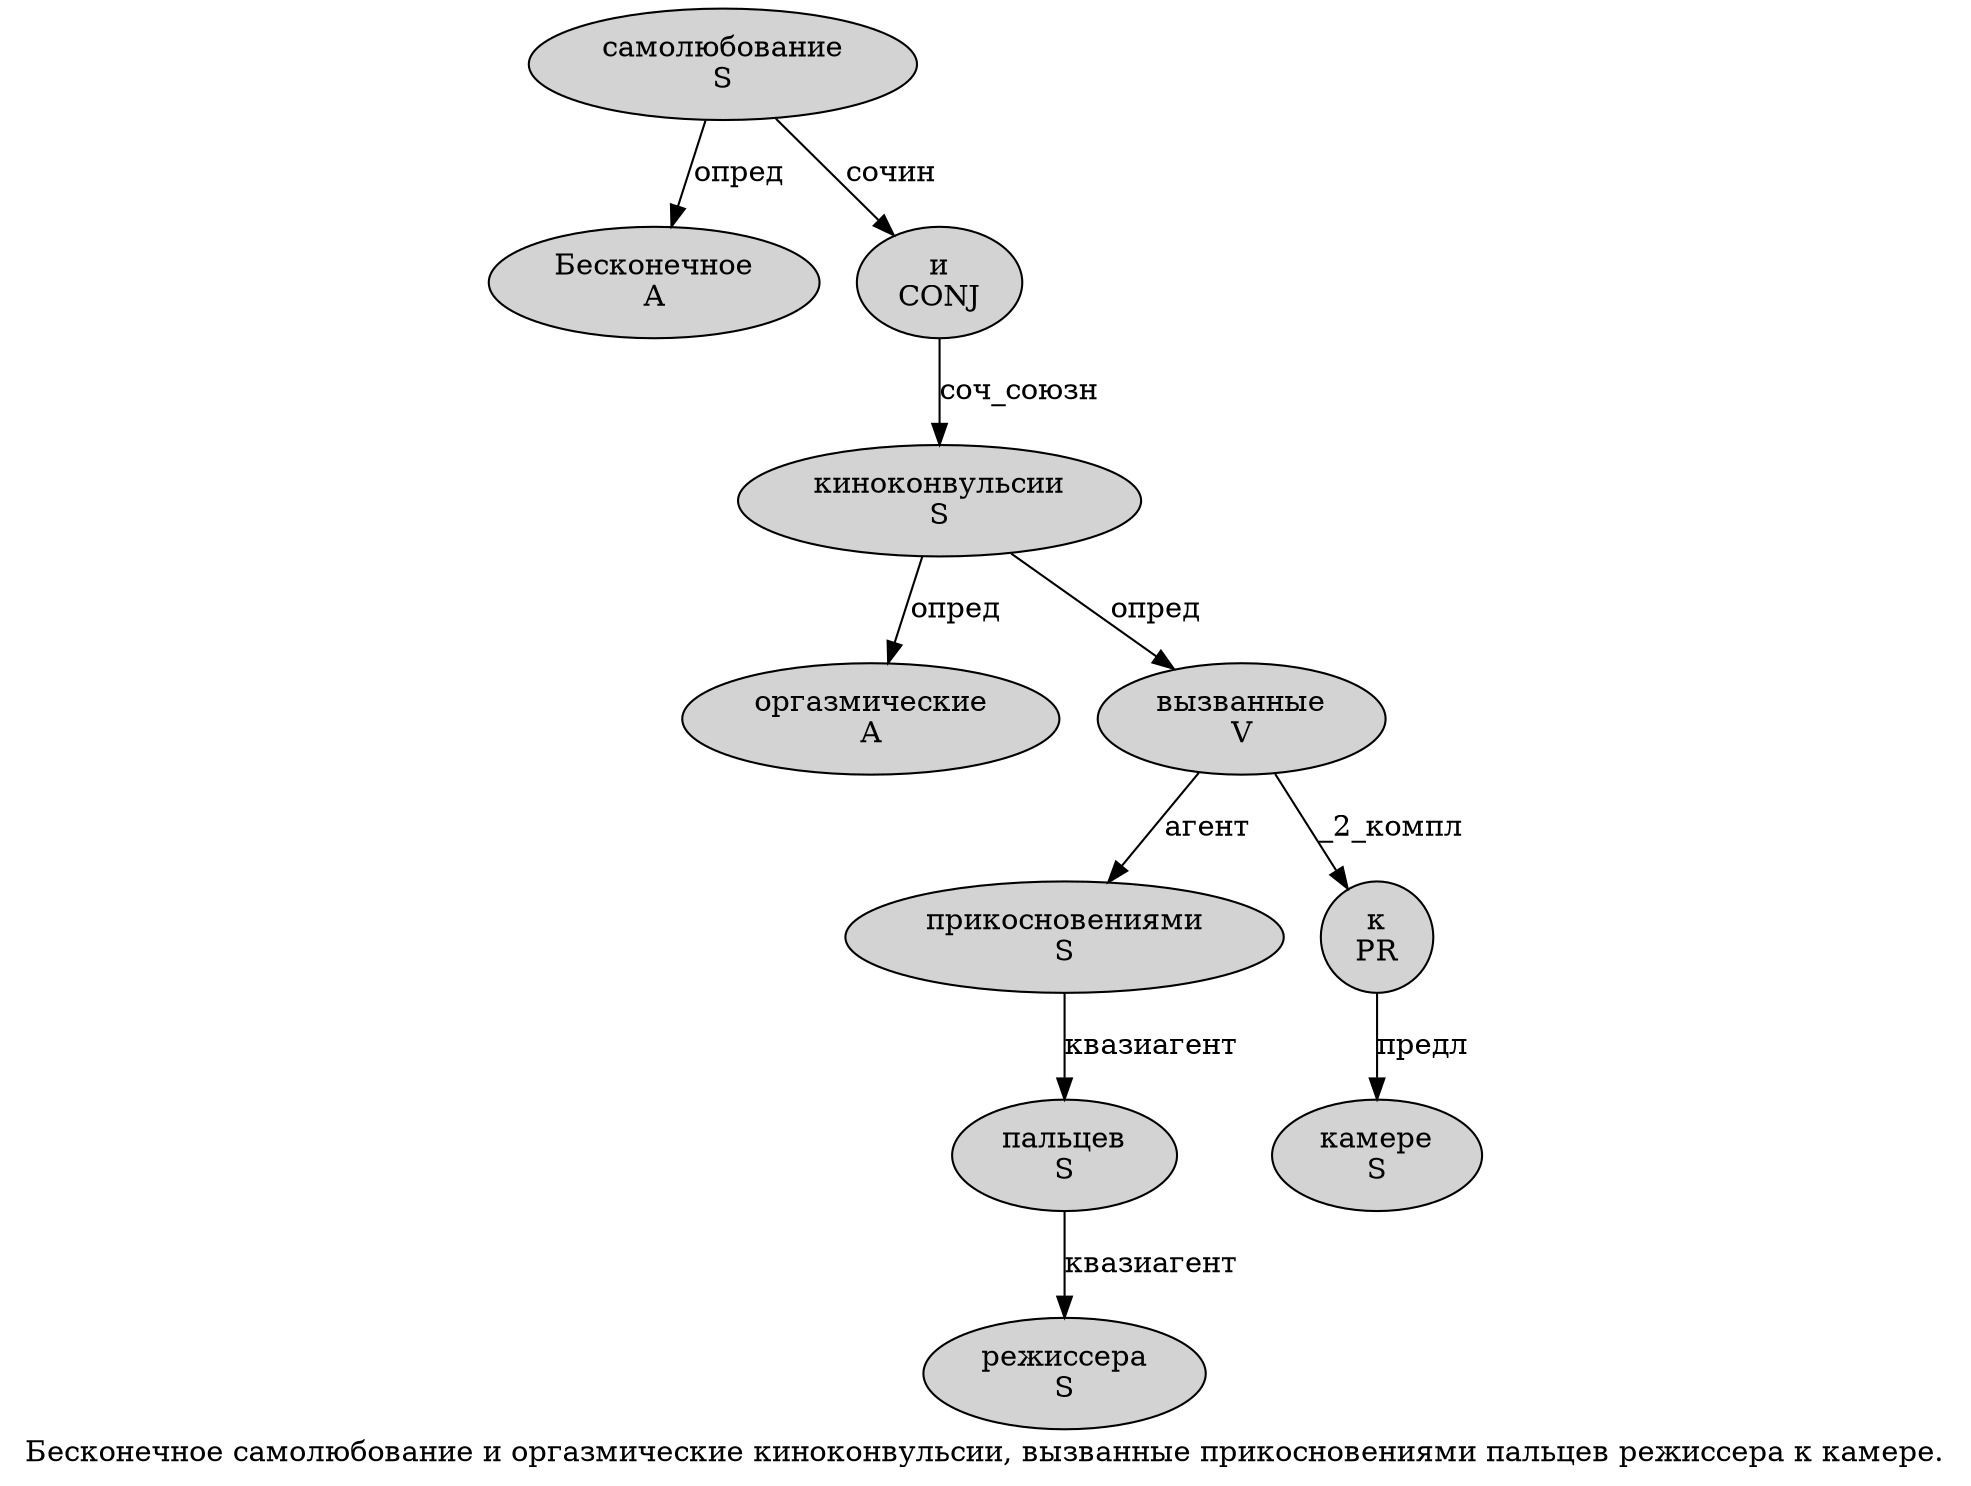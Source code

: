 digraph SENTENCE_2604 {
	graph [label="Бесконечное самолюбование и оргазмические киноконвульсии, вызванные прикосновениями пальцев режиссера к камере."]
	node [style=filled]
		0 [label="Бесконечное
A" color="" fillcolor=lightgray penwidth=1 shape=ellipse]
		1 [label="самолюбование
S" color="" fillcolor=lightgray penwidth=1 shape=ellipse]
		2 [label="и
CONJ" color="" fillcolor=lightgray penwidth=1 shape=ellipse]
		3 [label="оргазмические
A" color="" fillcolor=lightgray penwidth=1 shape=ellipse]
		4 [label="киноконвульсии
S" color="" fillcolor=lightgray penwidth=1 shape=ellipse]
		6 [label="вызванные
V" color="" fillcolor=lightgray penwidth=1 shape=ellipse]
		7 [label="прикосновениями
S" color="" fillcolor=lightgray penwidth=1 shape=ellipse]
		8 [label="пальцев
S" color="" fillcolor=lightgray penwidth=1 shape=ellipse]
		9 [label="режиссера
S" color="" fillcolor=lightgray penwidth=1 shape=ellipse]
		10 [label="к
PR" color="" fillcolor=lightgray penwidth=1 shape=ellipse]
		11 [label="камере
S" color="" fillcolor=lightgray penwidth=1 shape=ellipse]
			7 -> 8 [label="квазиагент"]
			8 -> 9 [label="квазиагент"]
			2 -> 4 [label="соч_союзн"]
			10 -> 11 [label="предл"]
			6 -> 7 [label="агент"]
			6 -> 10 [label="_2_компл"]
			1 -> 0 [label="опред"]
			1 -> 2 [label="сочин"]
			4 -> 3 [label="опред"]
			4 -> 6 [label="опред"]
}